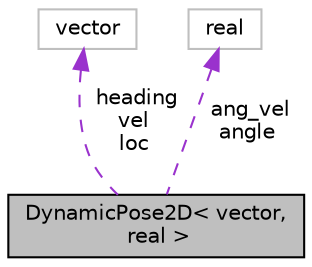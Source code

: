 digraph "DynamicPose2D&lt; vector, real &gt;"
{
 // INTERACTIVE_SVG=YES
  edge [fontname="Helvetica",fontsize="10",labelfontname="Helvetica",labelfontsize="10"];
  node [fontname="Helvetica",fontsize="10",shape=record];
  Node1 [label="DynamicPose2D\< vector,\l real \>",height=0.2,width=0.4,color="black", fillcolor="grey75", style="filled", fontcolor="black"];
  Node2 -> Node1 [dir="back",color="darkorchid3",fontsize="10",style="dashed",label=" heading\nvel\nloc" ,fontname="Helvetica"];
  Node2 [label="vector",height=0.2,width=0.4,color="grey75", fillcolor="white", style="filled"];
  Node3 -> Node1 [dir="back",color="darkorchid3",fontsize="10",style="dashed",label=" ang_vel\nangle" ,fontname="Helvetica"];
  Node3 [label="real",height=0.2,width=0.4,color="grey75", fillcolor="white", style="filled"];
}
